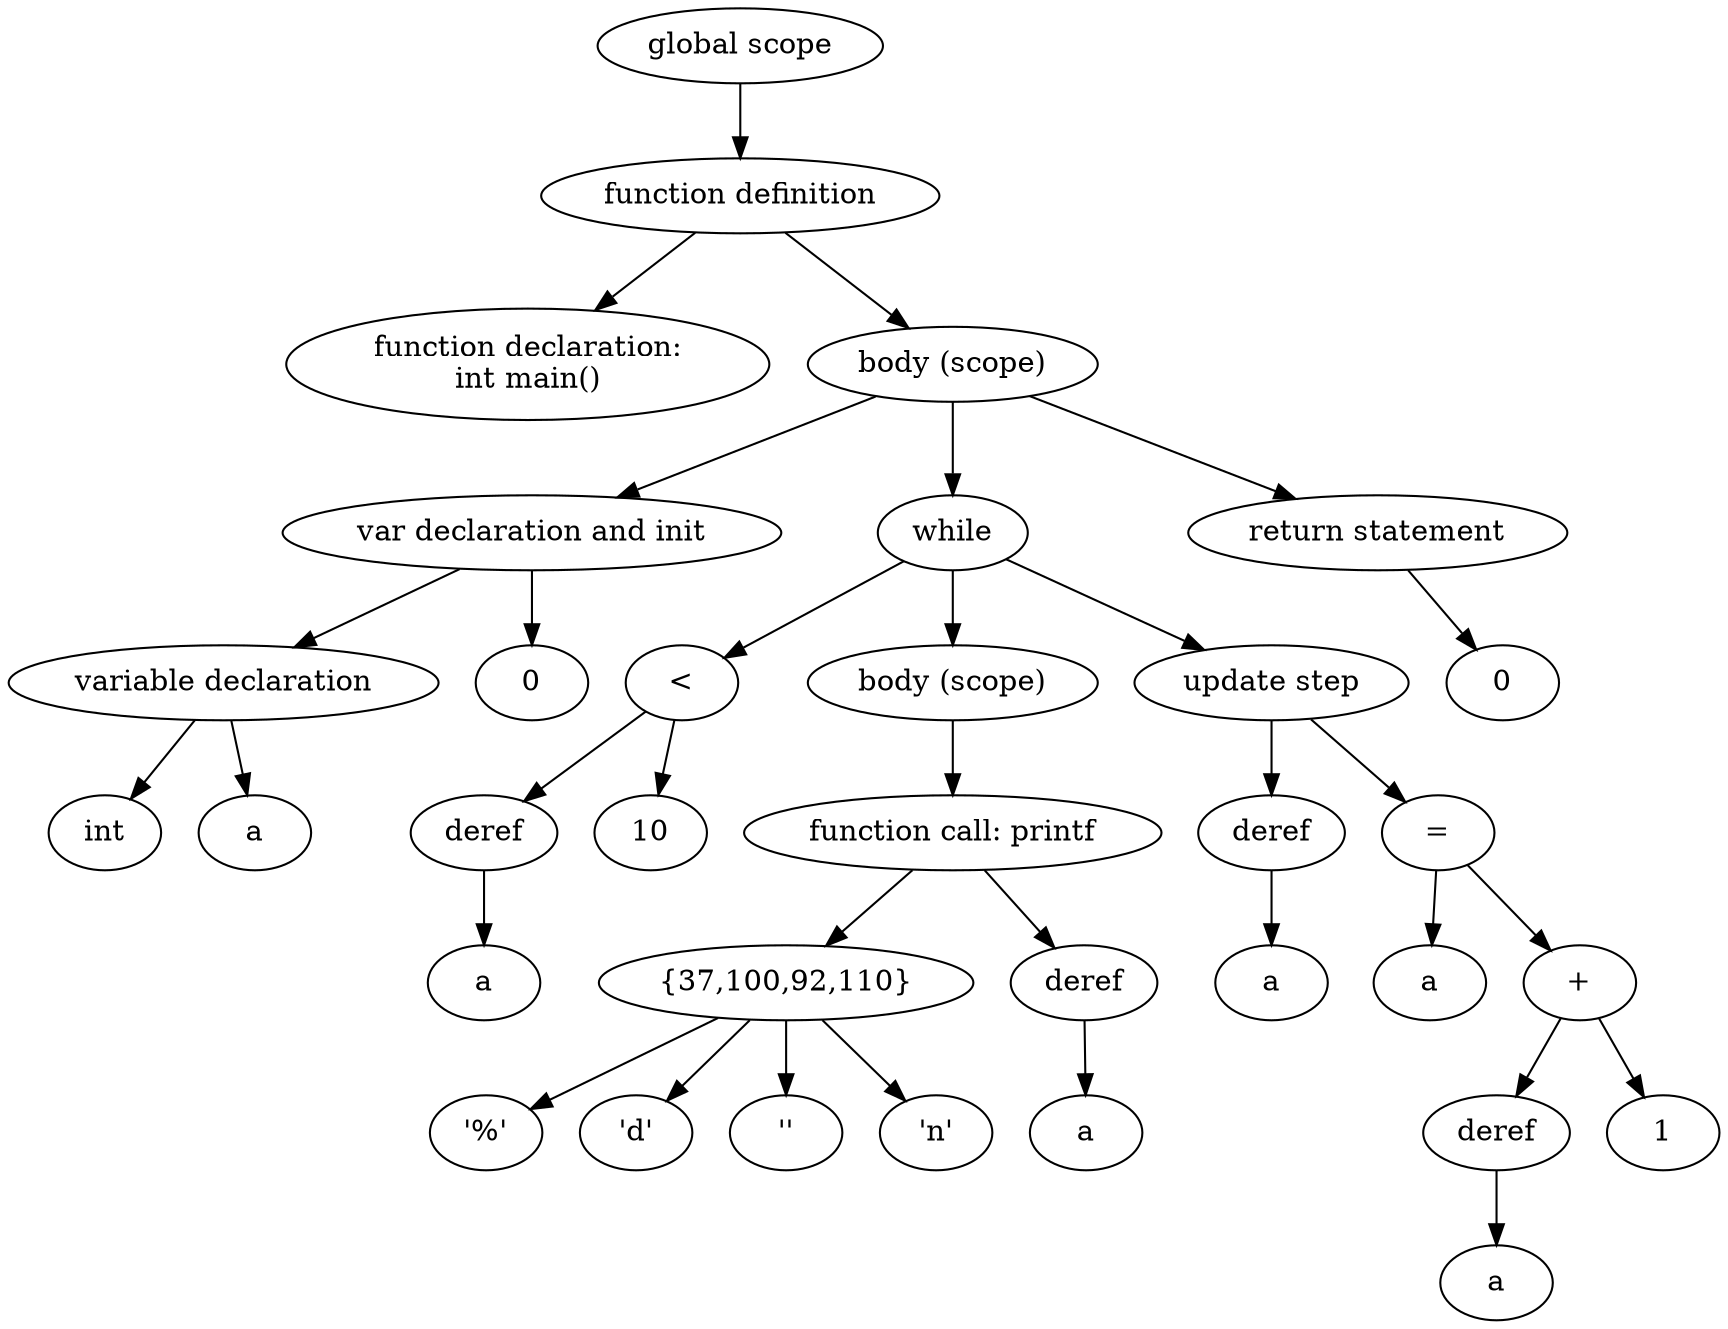 digraph "Abstract Syntax Tree" {
	140480000905904 [label="function declaration:
int main()"]
	140480000897616 -> 140480000905904
	140480000897424 [label=int]
	140480000900016 -> 140480000897424
	140480000900592 [label=a]
	140480000900016 -> 140480000900592
	140480000900016 [label="variable declaration"]
	140480000900400 -> 140480000900016
	140480000897856 [label=0]
	140480000900400 -> 140480000897856
	140480000900400 [label="var declaration and init"]
	140480000906720 -> 140480000900400
	140480000899344 [label=a]
	140480000901072 -> 140480000899344
	140480000901072 [label=deref]
	140480000897904 -> 140480000901072
	140480000900928 [label=10]
	140480000897904 -> 140480000900928
	140480000897904 [label="<"]
	140480000900976 -> 140480000897904
	140480000899200 [label="'%'"]
	140480000921408 -> 140480000899200
	140480000899440 [label="'d'"]
	140480000921408 -> 140480000899440
	140480000900208 [label="'\'"]
	140480000921408 -> 140480000900208
	140480000920544 [label="'n'"]
	140480000921408 -> 140480000920544
	140480000921408 [label="{37,100,92,110}"]
	140480000897952 -> 140480000921408
	140480000921552 [label=a]
	140480000920976 -> 140480000921552
	140480000920976 [label=deref]
	140480000897952 -> 140480000920976
	140480000897952 [label="function call: printf"]
	140480000897232 -> 140480000897952
	140480000897232 [label="body (scope)"]
	140480000900976 -> 140480000897232
	140480000899152 [label=a]
	140480000899680 -> 140480000899152
	140480000899680 [label=deref]
	140480000897760 -> 140480000899680
	140480000899968 [label=a]
	140480000897184 -> 140480000899968
	140480000899536 [label=a]
	140480000899824 -> 140480000899536
	140480000899824 [label=deref]
	140480000900160 -> 140480000899824
	140480000899872 [label=1]
	140480000900160 -> 140480000899872
	140480000900160 [label="+"]
	140480000897184 -> 140480000900160
	140480000897184 [label="="]
	140480000897760 -> 140480000897184
	140480000897760 [label="update step"]
	140480000900976 -> 140480000897760
	140480000900976 [label=while]
	140480000906720 -> 140480000900976
	140480000921024 [label=0]
	140480000921168 -> 140480000921024
	140480000921168 [label="return statement"]
	140480000906720 -> 140480000921168
	140480000906720 [label="body (scope)"]
	140480000897616 -> 140480000906720
	140480000897616 [label="function definition"]
	140480000905472 -> 140480000897616
	140480000905472 [label="global scope"]
}
